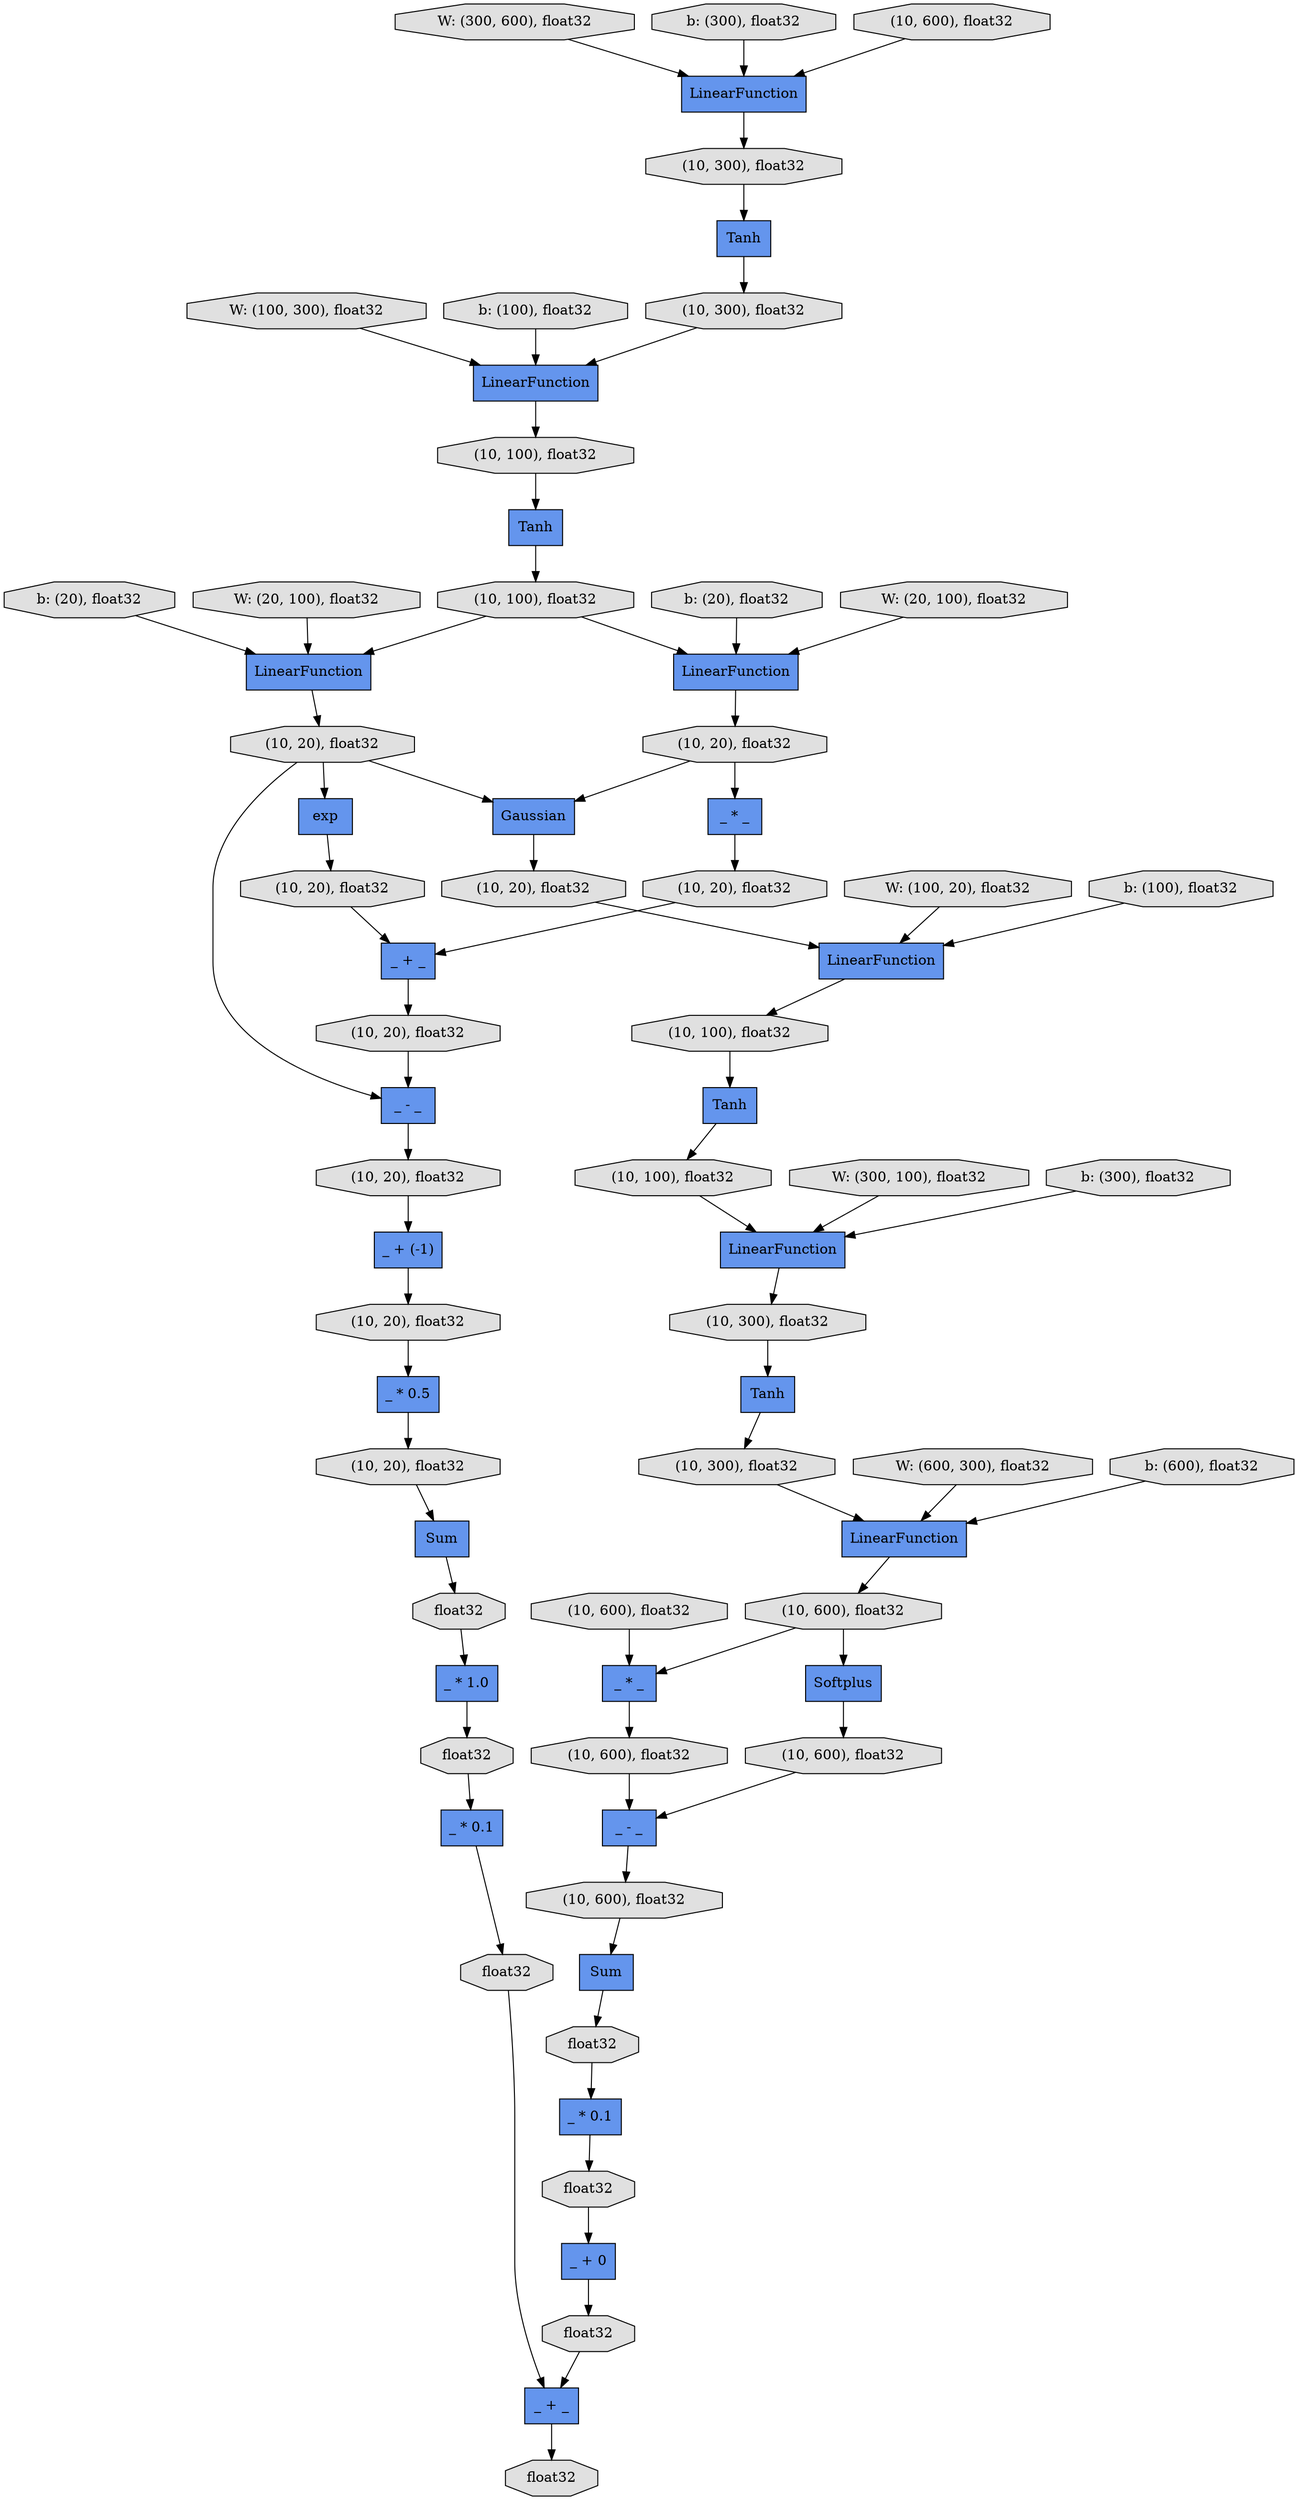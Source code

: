 digraph graphname{rankdir=TB;140464545454120 [label="_ * 0.1",shape="record",fillcolor="#6495ED",style="filled"];140464545417256 [label="_ * _",shape="record",fillcolor="#6495ED",style="filled"];140464545452104 [label="_ * _",shape="record",fillcolor="#6495ED",style="filled"];140464547792936 [label="W: (20, 100), float32",shape="octagon",fillcolor="#E0E0E0",style="filled"];140464545415296 [label="LinearFunction",shape="record",fillcolor="#6495ED",style="filled"];140464545454232 [label="float32",shape="octagon",fillcolor="#E0E0E0",style="filled"];140464545415352 [label="(10, 20), float32",shape="octagon",fillcolor="#E0E0E0",style="filled"];140464545417424 [label="Sum",shape="record",fillcolor="#6495ED",style="filled"];140464545452272 [label="(10, 20), float32",shape="octagon",fillcolor="#E0E0E0",style="filled"];140464545454344 [label="_ + _",shape="record",fillcolor="#6495ED",style="filled"];140464545417480 [label="(10, 600), float32",shape="octagon",fillcolor="#E0E0E0",style="filled"];140464545452328 [label="_ + _",shape="record",fillcolor="#6495ED",style="filled"];140464554733808 [label="W: (300, 600), float32",shape="octagon",fillcolor="#E0E0E0",style="filled"];140464547793216 [label="b: (20), float32",shape="octagon",fillcolor="#E0E0E0",style="filled"];140464545454456 [label="float32",shape="octagon",fillcolor="#E0E0E0",style="filled"];140464545417592 [label="_ - _",shape="record",fillcolor="#6495ED",style="filled"];140464545415576 [label="Tanh",shape="record",fillcolor="#6495ED",style="filled"];140464545452440 [label="_ - _",shape="record",fillcolor="#6495ED",style="filled"];140464545415632 [label="Tanh",shape="record",fillcolor="#6495ED",style="filled"];140464545417704 [label="(10, 600), float32",shape="octagon",fillcolor="#E0E0E0",style="filled"];140464545415744 [label="LinearFunction",shape="record",fillcolor="#6495ED",style="filled"];140464545452608 [label="(10, 20), float32",shape="octagon",fillcolor="#E0E0E0",style="filled"];140464547793496 [label="W: (100, 20), float32",shape="octagon",fillcolor="#E0E0E0",style="filled"];140464545415856 [label="(10, 100), float32",shape="octagon",fillcolor="#E0E0E0",style="filled"];140464545454792 [label="float32",shape="octagon",fillcolor="#E0E0E0",style="filled"];140464545417928 [label="(10, 600), float32",shape="octagon",fillcolor="#E0E0E0",style="filled"];140464547791536 [label="b: (300), float32",shape="octagon",fillcolor="#E0E0E0",style="filled"];140464545452832 [label="_ + (-1)",shape="record",fillcolor="#6495ED",style="filled"];140464545454904 [label="float32",shape="octagon",fillcolor="#E0E0E0",style="filled"];140464547892024 [label="LinearFunction",shape="record",fillcolor="#6495ED",style="filled"];140464547793776 [label="b: (100), float32",shape="octagon",fillcolor="#E0E0E0",style="filled"];140464545452944 [label="(10, 20), float32",shape="octagon",fillcolor="#E0E0E0",style="filled"];140464547892136 [label="LinearFunction",shape="record",fillcolor="#6495ED",style="filled"];140464547791816 [label="W: (100, 300), float32",shape="octagon",fillcolor="#E0E0E0",style="filled"];140464547892192 [label="(10, 600), float32",shape="octagon",fillcolor="#E0E0E0",style="filled"];140464545416192 [label="(10, 100), float32",shape="octagon",fillcolor="#E0E0E0",style="filled"];140464545418264 [label="(10, 600), float32",shape="octagon",fillcolor="#E0E0E0",style="filled"];140464547892248 [label="Tanh",shape="record",fillcolor="#6495ED",style="filled"];140464547892304 [label="LinearFunction",shape="record",fillcolor="#6495ED",style="filled"];140464545453168 [label="_ * 0.5",shape="record",fillcolor="#6495ED",style="filled"];140464545418376 [label="_ + 0",shape="record",fillcolor="#6495ED",style="filled"];140464547794056 [label="W: (300, 100), float32",shape="octagon",fillcolor="#E0E0E0",style="filled"];140464545416360 [label="LinearFunction",shape="record",fillcolor="#6495ED",style="filled"];140464547892360 [label="(10, 300), float32",shape="octagon",fillcolor="#E0E0E0",style="filled"];140464545418432 [label="float32",shape="octagon",fillcolor="#E0E0E0",style="filled"];140464547892416 [label="LinearFunction",shape="record",fillcolor="#6495ED",style="filled"];140464545453280 [label="(10, 20), float32",shape="octagon",fillcolor="#E0E0E0",style="filled"];140464547792096 [label="b: (100), float32",shape="octagon",fillcolor="#E0E0E0",style="filled"];140464545416472 [label="(10, 300), float32",shape="octagon",fillcolor="#E0E0E0",style="filled"];140464547892528 [label="(10, 300), float32",shape="octagon",fillcolor="#E0E0E0",style="filled"];140464547794336 [label="b: (300), float32",shape="octagon",fillcolor="#E0E0E0",style="filled"];140464545418656 [label="exp",shape="record",fillcolor="#6495ED",style="filled"];140464545416696 [label="Softplus",shape="record",fillcolor="#6495ED",style="filled"];140464545453560 [label="Sum",shape="record",fillcolor="#6495ED",style="filled"];140464545418768 [label="float32",shape="octagon",fillcolor="#E0E0E0",style="filled"];140464547792376 [label="W: (20, 100), float32",shape="octagon",fillcolor="#E0E0E0",style="filled"];140464547892752 [label="(10, 100), float32",shape="octagon",fillcolor="#E0E0E0",style="filled"];140464545416808 [label="(10, 300), float32",shape="octagon",fillcolor="#E0E0E0",style="filled"];140464545453672 [label="(10, 20), float32",shape="octagon",fillcolor="#E0E0E0",style="filled"];140464547794616 [label="W: (600, 300), float32",shape="octagon",fillcolor="#E0E0E0",style="filled"];140464547892920 [label="Gaussian",shape="record",fillcolor="#6495ED",style="filled"];140464547892976 [label="(10, 100), float32",shape="octagon",fillcolor="#E0E0E0",style="filled"];140464545416976 [label="_ * 0.1",shape="record",fillcolor="#6495ED",style="filled"];140464545453840 [label="_ * 1.0",shape="record",fillcolor="#6495ED",style="filled"];140464547792656 [label="b: (20), float32",shape="octagon",fillcolor="#E0E0E0",style="filled"];140464547841864 [label="(10, 20), float32",shape="octagon",fillcolor="#E0E0E0",style="filled"];140464554852136 [label="Tanh",shape="record",fillcolor="#6495ED",style="filled"];140464545419104 [label="float32",shape="octagon",fillcolor="#E0E0E0",style="filled"];140464547893088 [label="(10, 20), float32",shape="octagon",fillcolor="#E0E0E0",style="filled"];140464545417088 [label="(10, 600), float32",shape="octagon",fillcolor="#E0E0E0",style="filled"];140464545454008 [label="(10, 20), float32",shape="octagon",fillcolor="#E0E0E0",style="filled"];140464547794896 [label="b: (600), float32",shape="octagon",fillcolor="#E0E0E0",style="filled"];140464547791816 -> 140464547892304;140464545418376 -> 140464545419104;140464545418264 -> 140464545417424;140464545452104 -> 140464545452608;140464547794896 -> 140464545416360;140464545419104 -> 140464545454344;140464545416976 -> 140464545418768;140464545415576 -> 140464545416808;140464545415856 -> 140464545415632;140464545418768 -> 140464545418376;140464545452440 -> 140464545453280;140464545454232 -> 140464545453840;140464547792656 -> 140464547892416;140464545417592 -> 140464545418264;140464545453840 -> 140464545454456;140464547892360 -> 140464554852136;140464545417928 -> 140464545417592;140464547791536 -> 140464547892024;140464547892976 -> 140464547892136;140464547892136 -> 140464547841864;140464547792096 -> 140464547892304;140464545453168 -> 140464545454008;140464545452608 -> 140464545452328;140464545416696 -> 140464545417480;140464547793776 -> 140464545415296;140464545454456 -> 140464545454120;140464547892304 -> 140464547892752;140464547792376 -> 140464547892416;140464547893088 -> 140464545452104;140464554852136 -> 140464547892528;140464545417088 -> 140464545417256;140464545452272 -> 140464545452328;140464545454792 -> 140464545454344;140464545454344 -> 140464545454904;140464545417088 -> 140464545416696;140464547793496 -> 140464545415296;140464547892976 -> 140464547892416;140464547841864 -> 140464545418656;140464547794616 -> 140464545416360;140464547793216 -> 140464547892136;140464545453672 -> 140464545453168;140464545452328 -> 140464545452944;140464545453560 -> 140464545454232;140464545416808 -> 140464545416360;140464545415744 -> 140464545416472;140464545453280 -> 140464545452832;140464545417480 -> 140464545417592;140464545415632 -> 140464545416192;140464545452832 -> 140464545453672;140464545418432 -> 140464545416976;140464545416472 -> 140464545415576;140464545416192 -> 140464545415744;140464547893088 -> 140464547892920;140464547892752 -> 140464547892248;140464547794056 -> 140464545415744;140464545418656 -> 140464545452272;140464547892024 -> 140464547892360;140464545417424 -> 140464545418432;140464547841864 -> 140464545452440;140464547892920 -> 140464545415352;140464554733808 -> 140464547892024;140464545415352 -> 140464545415296;140464545415296 -> 140464545415856;140464545417704 -> 140464545417256;140464545452944 -> 140464545452440;140464547841864 -> 140464547892920;140464547892248 -> 140464547892976;140464547892528 -> 140464547892304;140464545416360 -> 140464545417088;140464545454120 -> 140464545454792;140464545417256 -> 140464545417928;140464547794336 -> 140464545415744;140464547892192 -> 140464547892024;140464545454008 -> 140464545453560;140464547892416 -> 140464547893088;140464547792936 -> 140464547892136;}